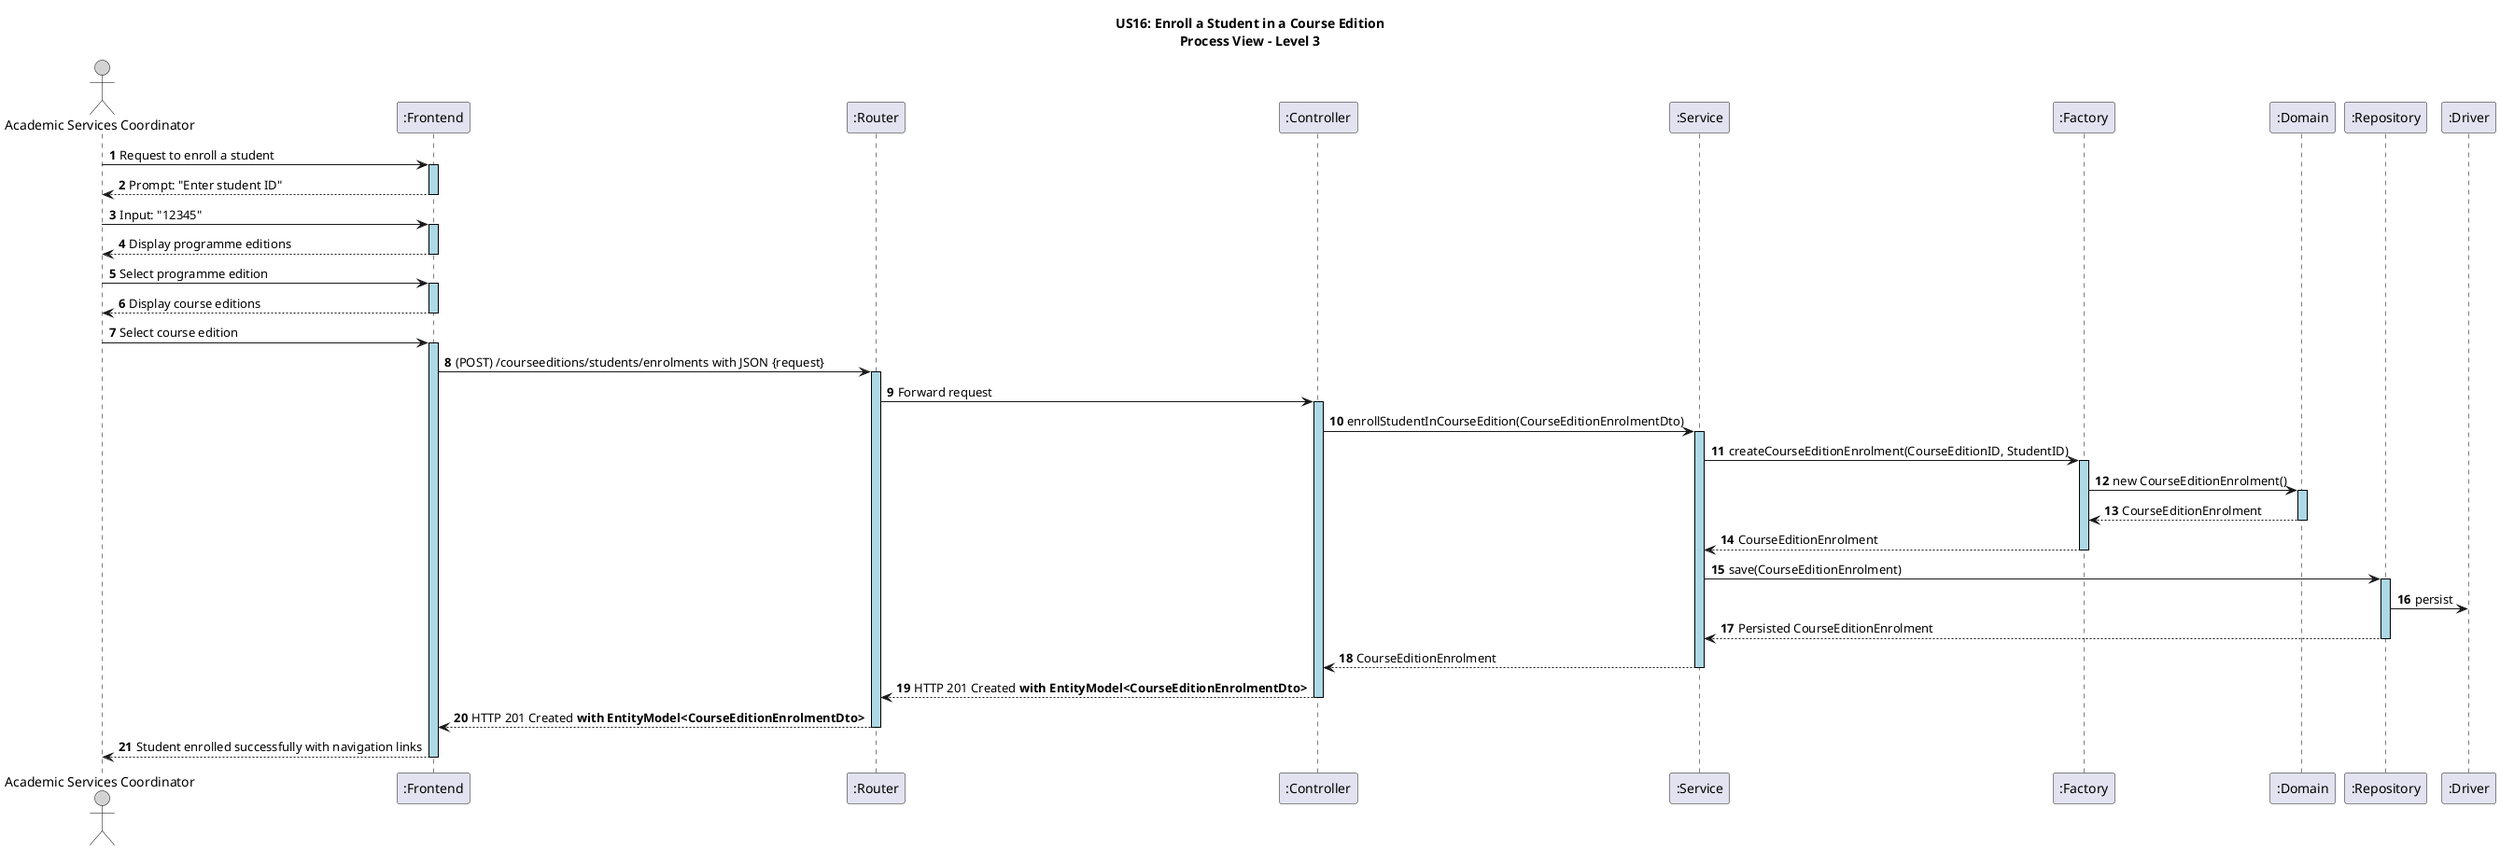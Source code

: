 @startuml
autonumber

skinparam sequence {
    LifelineBorderColor black
    LifelineBackgroundColor LightBlue
    ActorBorderColor black
    ActorBackgroundColor LightGray
}

title US16: Enroll a Student in a Course Edition\nProcess View – Level 3

actor ASC as "Academic Services Coordinator"
participant ":Frontend" as FE
participant ":Router" as RT
participant ":Controller" as CT
participant ":Service" as SE
participant ":Factory" as FA
participant ":Domain" as DM
participant ":Repository" as RE
participant ":Driver" as Driver

ASC -> FE ++: Request to enroll a student
FE --> ASC --: Prompt: "Enter student ID"
ASC -> FE ++: Input: "12345"
FE --> ASC --: Display programme editions
ASC -> FE ++: Select programme edition
FE --> ASC --: Display course editions
ASC -> FE ++: Select course edition

FE -> RT ++: (POST) /courseeditions/students/enrolments with JSON {request}
RT -> CT ++: Forward request

CT -> SE ++: enrollStudentInCourseEdition(CourseEditionEnrolmentDto)

SE -> FA ++: createCourseEditionEnrolment(CourseEditionID, StudentID)
FA -> DM ++: new CourseEditionEnrolment()
DM --> FA --: CourseEditionEnrolment
FA --> SE --: CourseEditionEnrolment

SE -> RE ++: save(CourseEditionEnrolment)
RE -> Driver: persist
RE --> SE --: Persisted CourseEditionEnrolment

SE --> CT --: CourseEditionEnrolment

CT --> RT --: HTTP 201 Created **with EntityModel<CourseEditionEnrolmentDto>**

RT --> FE --: HTTP 201 Created **with EntityModel<CourseEditionEnrolmentDto>**
FE --> ASC --: Student enrolled successfully with navigation links

@enduml